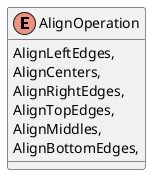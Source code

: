 @startuml
enum AlignOperation {
    AlignLeftEdges,
    AlignCenters,
    AlignRightEdges,
    AlignTopEdges,
    AlignMiddles,
    AlignBottomEdges,
}
@enduml
